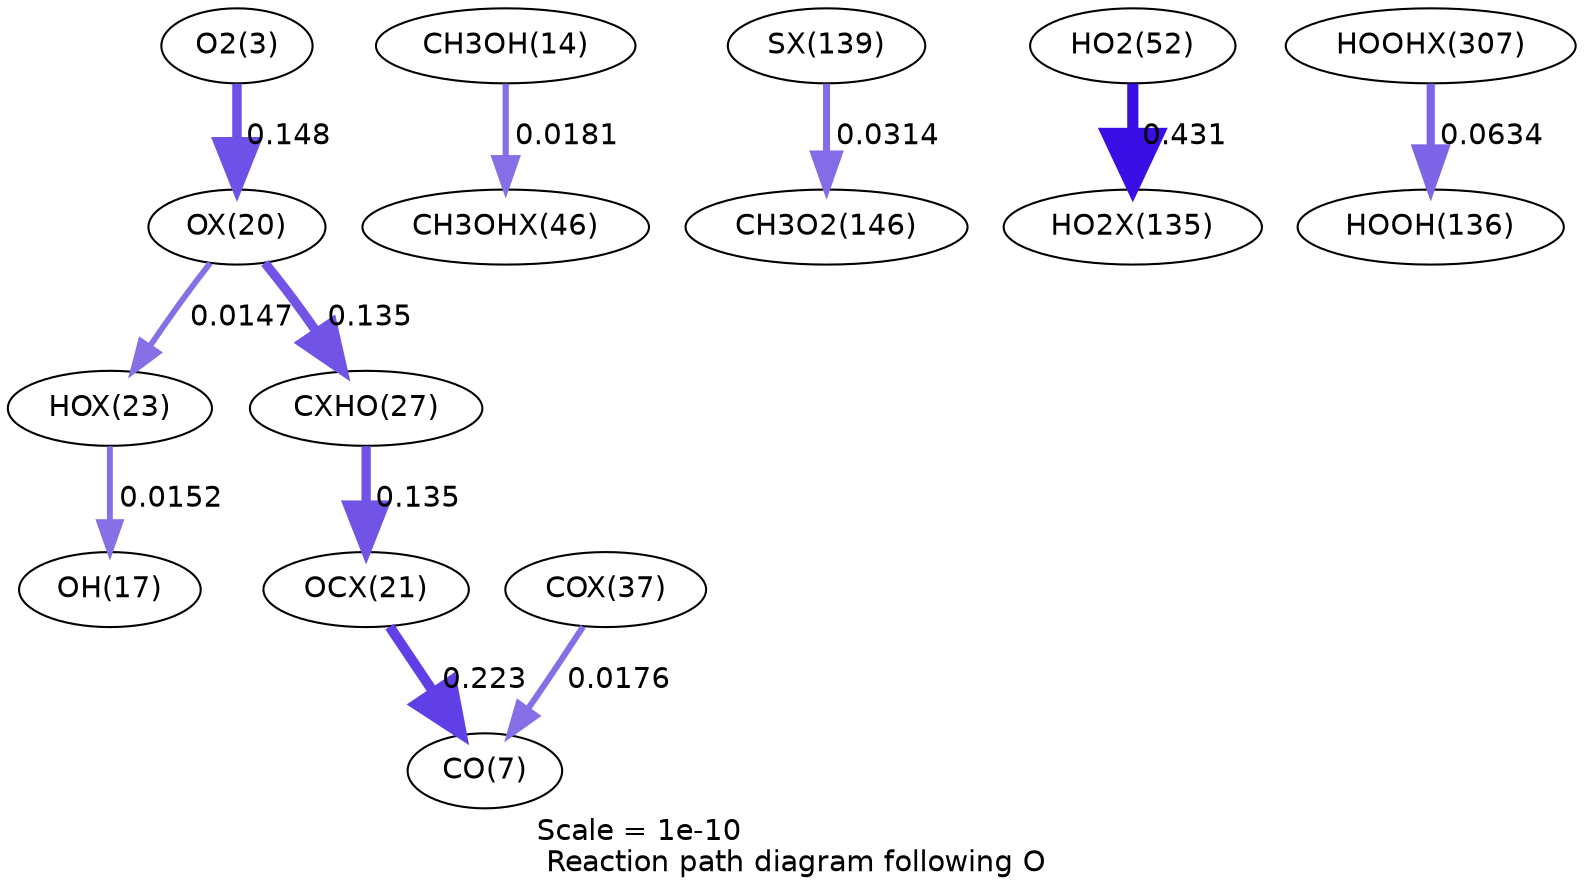 digraph reaction_paths {
center=1;
s5 -> s36[fontname="Helvetica", penwidth=4.56, arrowsize=2.28, color="0.7, 0.648, 0.9"
, label=" 0.148"];
s36 -> s39[fontname="Helvetica", penwidth=2.81, arrowsize=1.41, color="0.7, 0.515, 0.9"
, label=" 0.0147"];
s36 -> s42[fontname="Helvetica", penwidth=4.49, arrowsize=2.24, color="0.7, 0.635, 0.9"
, label=" 0.135"];
s39 -> s19[fontname="Helvetica", penwidth=2.84, arrowsize=1.42, color="0.7, 0.515, 0.9"
, label=" 0.0152"];
s16 -> s53[fontname="Helvetica", penwidth=2.97, arrowsize=1.49, color="0.7, 0.518, 0.9"
, label=" 0.0181"];
s57 -> s29[fontname="Helvetica", penwidth=3.39, arrowsize=1.69, color="0.7, 0.531, 0.9"
, label=" 0.0314"];
s21 -> s56[fontname="Helvetica", penwidth=5.36, arrowsize=2.68, color="0.7, 0.931, 0.9"
, label=" 0.431"];
s37 -> s9[fontname="Helvetica", penwidth=4.87, arrowsize=2.43, color="0.7, 0.723, 0.9"
, label=" 0.223"];
s47 -> s9[fontname="Helvetica", penwidth=2.95, arrowsize=1.48, color="0.7, 0.518, 0.9"
, label=" 0.0176"];
s42 -> s37[fontname="Helvetica", penwidth=4.49, arrowsize=2.24, color="0.7, 0.635, 0.9"
, label=" 0.135"];
s65 -> s27[fontname="Helvetica", penwidth=3.92, arrowsize=1.96, color="0.7, 0.563, 0.9"
, label=" 0.0634"];
s5 [ fontname="Helvetica", label="O2(3)"];
s9 [ fontname="Helvetica", label="CO(7)"];
s16 [ fontname="Helvetica", label="CH3OH(14)"];
s19 [ fontname="Helvetica", label="OH(17)"];
s21 [ fontname="Helvetica", label="HO2(52)"];
s27 [ fontname="Helvetica", label="HOOH(136)"];
s29 [ fontname="Helvetica", label="CH3O2(146)"];
s36 [ fontname="Helvetica", label="OX(20)"];
s37 [ fontname="Helvetica", label="OCX(21)"];
s39 [ fontname="Helvetica", label="HOX(23)"];
s42 [ fontname="Helvetica", label="CXHO(27)"];
s47 [ fontname="Helvetica", label="COX(37)"];
s53 [ fontname="Helvetica", label="CH3OHX(46)"];
s56 [ fontname="Helvetica", label="HO2X(135)"];
s57 [ fontname="Helvetica", label="SX(139)"];
s65 [ fontname="Helvetica", label="HOOHX(307)"];
 label = "Scale = 1e-10\l Reaction path diagram following O";
 fontname = "Helvetica";
}
